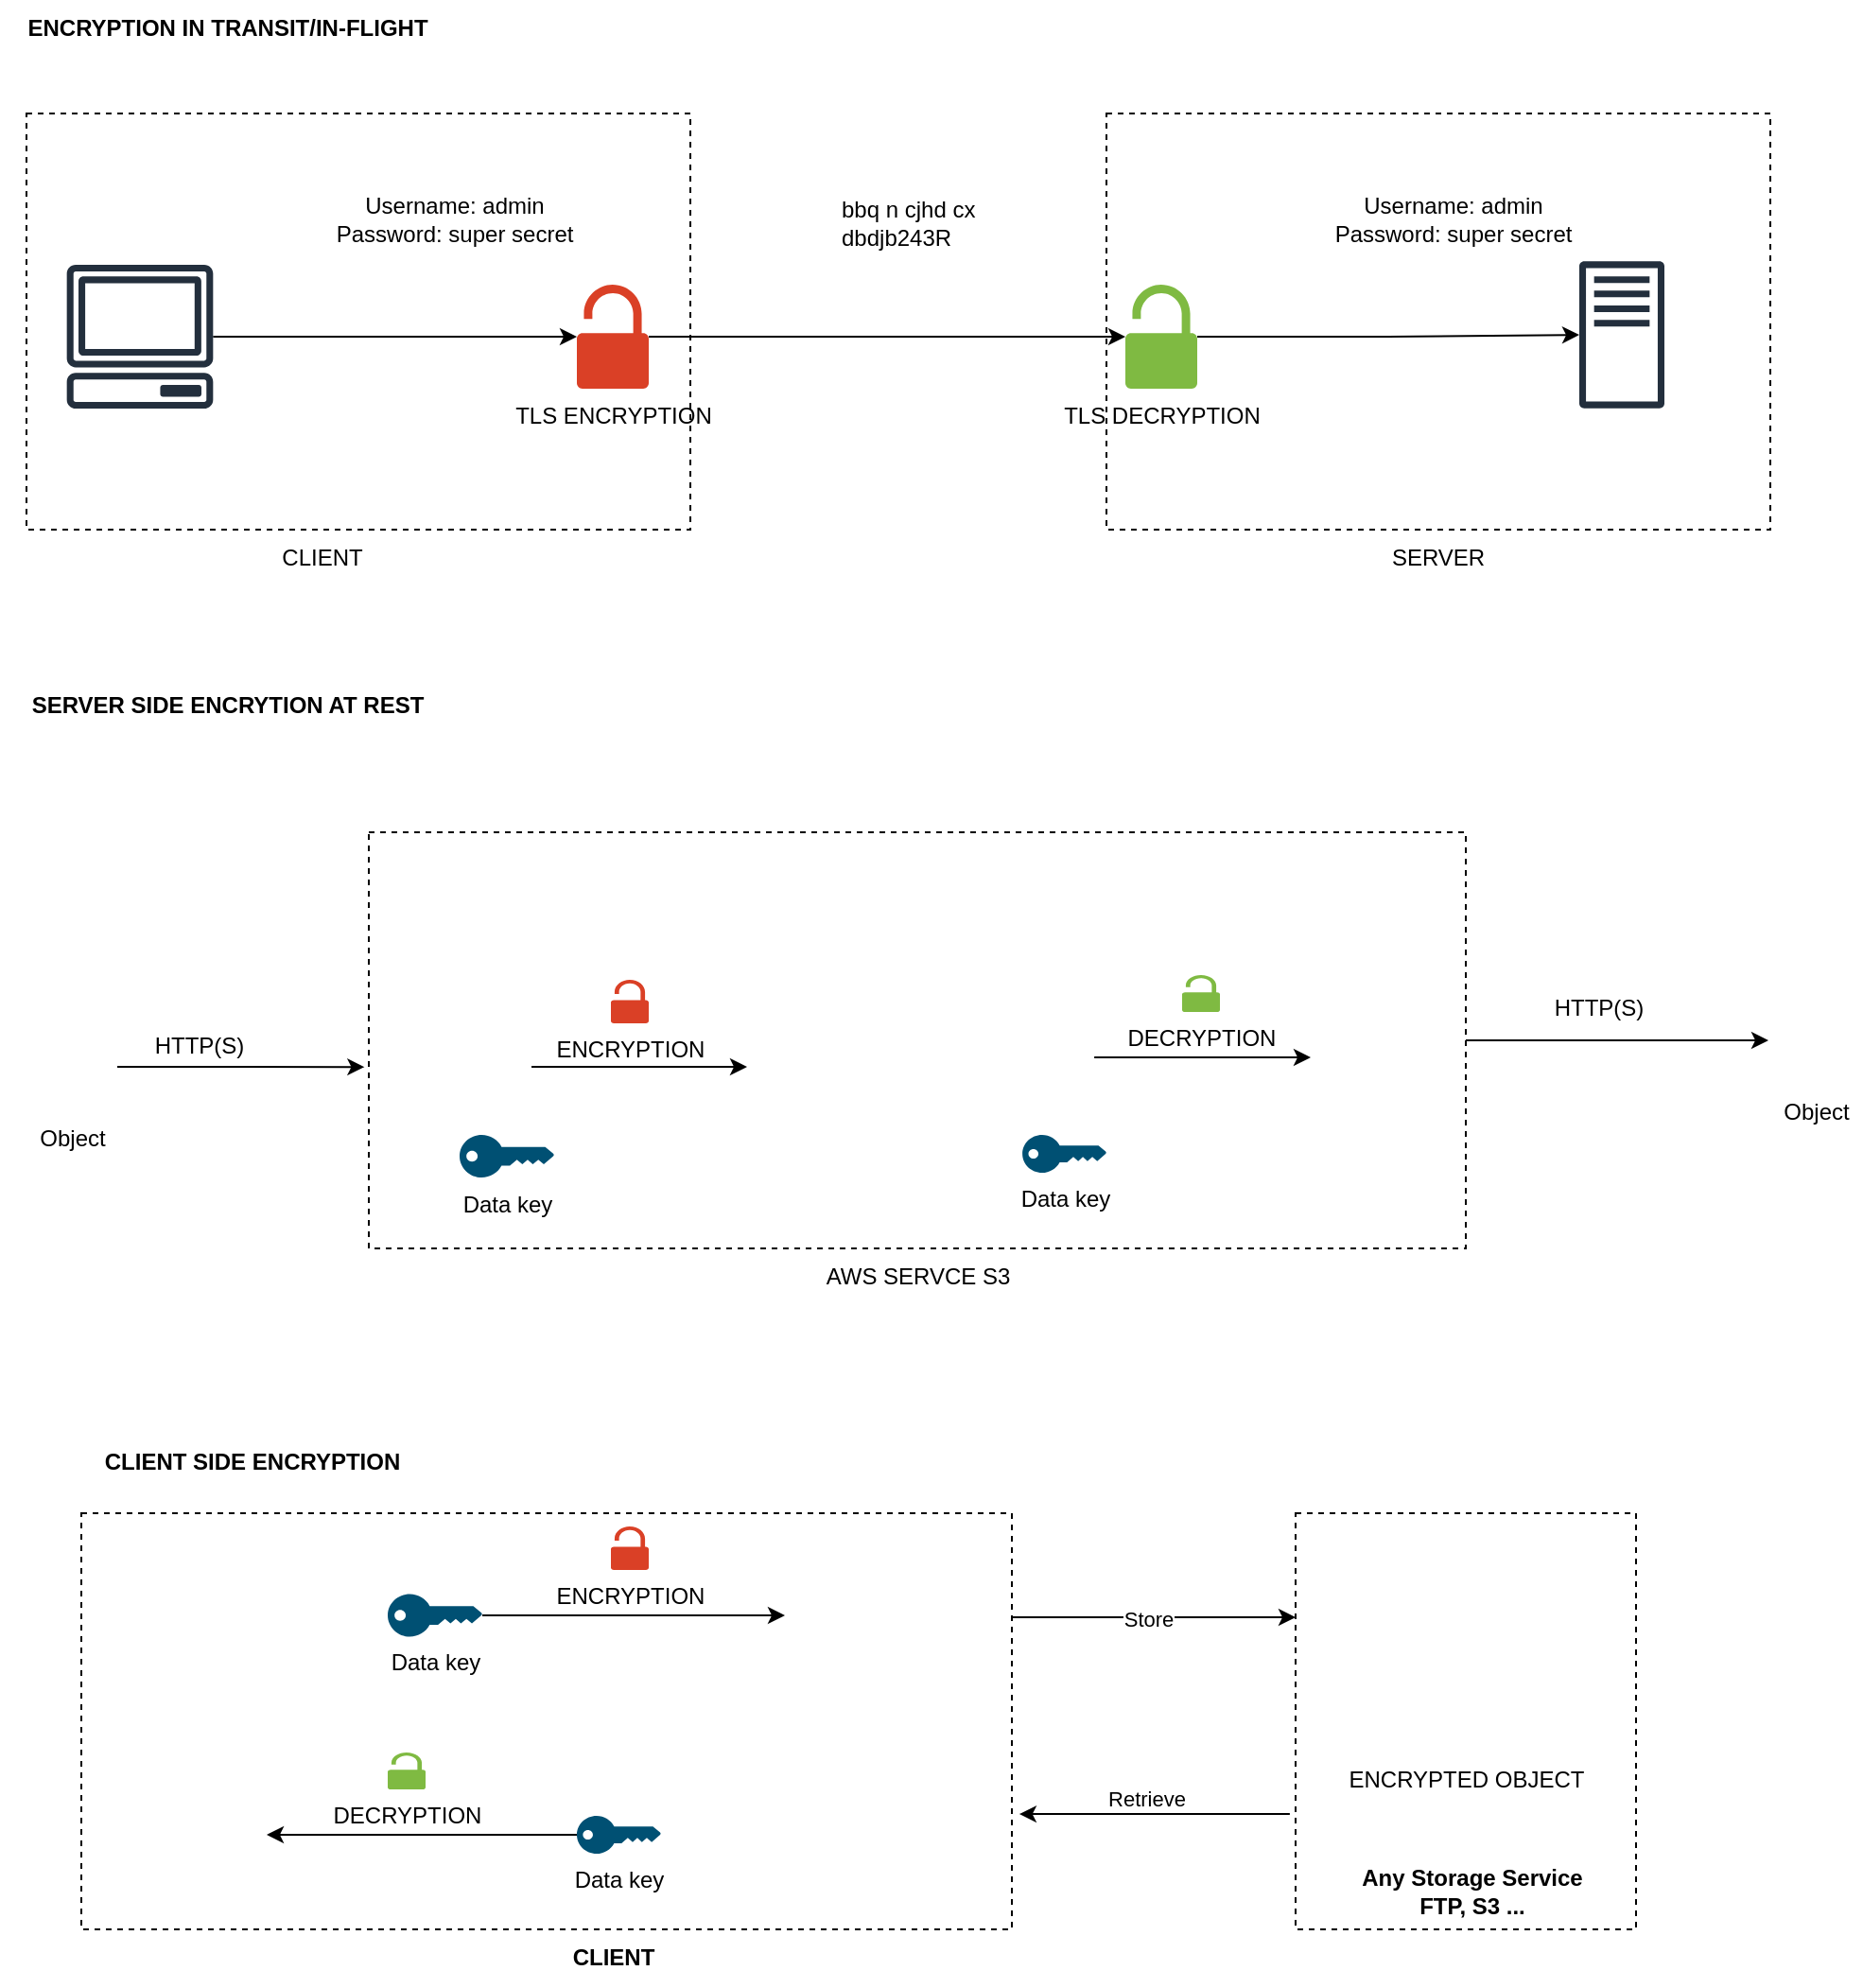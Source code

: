 <mxfile version="24.8.6">
  <diagram name="Page-1" id="VeDknJ9pX8eosaz-ulLh">
    <mxGraphModel dx="954" dy="575" grid="1" gridSize="10" guides="1" tooltips="1" connect="1" arrows="1" fold="1" page="1" pageScale="1" pageWidth="850" pageHeight="1100" math="0" shadow="0">
      <root>
        <mxCell id="0" />
        <mxCell id="1" parent="0" />
        <mxCell id="dktpJ5aIiexuoCmUl7lP-58" value="" style="rounded=0;whiteSpace=wrap;html=1;fillColor=none;dashed=1;" vertex="1" parent="1">
          <mxGeometry x="720" y="970" width="180" height="220" as="geometry" />
        </mxCell>
        <mxCell id="dktpJ5aIiexuoCmUl7lP-15" value="" style="rounded=0;whiteSpace=wrap;html=1;fillColor=none;dashed=1;" vertex="1" parent="1">
          <mxGeometry x="620" y="230" width="351" height="220" as="geometry" />
        </mxCell>
        <mxCell id="dktpJ5aIiexuoCmUl7lP-14" value="" style="rounded=0;whiteSpace=wrap;html=1;fillColor=none;dashed=1;" vertex="1" parent="1">
          <mxGeometry x="49" y="230" width="351" height="220" as="geometry" />
        </mxCell>
        <mxCell id="dktpJ5aIiexuoCmUl7lP-11" style="edgeStyle=orthogonalEdgeStyle;rounded=0;orthogonalLoop=1;jettySize=auto;html=1;" edge="1" parent="1" source="dktpJ5aIiexuoCmUl7lP-1" target="dktpJ5aIiexuoCmUl7lP-3">
          <mxGeometry relative="1" as="geometry" />
        </mxCell>
        <mxCell id="dktpJ5aIiexuoCmUl7lP-1" value="" style="sketch=0;outlineConnect=0;fontColor=#232F3E;gradientColor=none;fillColor=#232F3D;strokeColor=none;dashed=0;verticalLabelPosition=bottom;verticalAlign=top;align=center;html=1;fontSize=12;fontStyle=0;aspect=fixed;pointerEvents=1;shape=mxgraph.aws4.client;" vertex="1" parent="1">
          <mxGeometry x="70" y="310" width="78" height="76" as="geometry" />
        </mxCell>
        <mxCell id="dktpJ5aIiexuoCmUl7lP-2" value="" style="sketch=0;outlineConnect=0;fontColor=#232F3E;gradientColor=none;fillColor=#232F3D;strokeColor=none;dashed=0;verticalLabelPosition=bottom;verticalAlign=top;align=center;html=1;fontSize=12;fontStyle=0;aspect=fixed;pointerEvents=1;shape=mxgraph.aws4.traditional_server;" vertex="1" parent="1">
          <mxGeometry x="870" y="308" width="45" height="78" as="geometry" />
        </mxCell>
        <mxCell id="dktpJ5aIiexuoCmUl7lP-12" style="edgeStyle=orthogonalEdgeStyle;rounded=0;orthogonalLoop=1;jettySize=auto;html=1;" edge="1" parent="1" source="dktpJ5aIiexuoCmUl7lP-3" target="dktpJ5aIiexuoCmUl7lP-4">
          <mxGeometry relative="1" as="geometry" />
        </mxCell>
        <mxCell id="dktpJ5aIiexuoCmUl7lP-3" value="TLS ENCRYPTION" style="sketch=0;pointerEvents=1;shadow=0;dashed=0;html=1;strokeColor=none;labelPosition=center;verticalLabelPosition=bottom;verticalAlign=top;outlineConnect=0;align=center;shape=mxgraph.office.security.lock_unprotected;fillColor=#DA4026;" vertex="1" parent="1">
          <mxGeometry x="340" y="320.5" width="38" height="55" as="geometry" />
        </mxCell>
        <mxCell id="dktpJ5aIiexuoCmUl7lP-13" style="edgeStyle=orthogonalEdgeStyle;rounded=0;orthogonalLoop=1;jettySize=auto;html=1;" edge="1" parent="1" source="dktpJ5aIiexuoCmUl7lP-4" target="dktpJ5aIiexuoCmUl7lP-2">
          <mxGeometry relative="1" as="geometry" />
        </mxCell>
        <mxCell id="dktpJ5aIiexuoCmUl7lP-4" value="TLS DECRYPTION" style="sketch=0;pointerEvents=1;shadow=0;dashed=0;html=1;strokeColor=none;labelPosition=center;verticalLabelPosition=bottom;verticalAlign=top;outlineConnect=0;align=center;shape=mxgraph.office.security.lock_unprotected;fillColor=#7FBA42;" vertex="1" parent="1">
          <mxGeometry x="630" y="320.5" width="38" height="55" as="geometry" />
        </mxCell>
        <mxCell id="dktpJ5aIiexuoCmUl7lP-5" value="" style="shape=image;html=1;verticalAlign=top;verticalLabelPosition=bottom;labelBackgroundColor=#ffffff;imageAspect=0;aspect=fixed;image=https://cdn0.iconfinder.com/data/icons/evericons-24px-vol-1/24/file-text-128.png" vertex="1" parent="1">
          <mxGeometry x="170" y="270" width="48" height="48" as="geometry" />
        </mxCell>
        <mxCell id="dktpJ5aIiexuoCmUl7lP-6" value="" style="shape=image;html=1;verticalAlign=top;verticalLabelPosition=bottom;labelBackgroundColor=#ffffff;imageAspect=0;aspect=fixed;image=https://cdn0.iconfinder.com/data/icons/evericons-24px-vol-1/24/file-text-128.png" vertex="1" parent="1">
          <mxGeometry x="430" y="262" width="48" height="48" as="geometry" />
        </mxCell>
        <mxCell id="dktpJ5aIiexuoCmUl7lP-7" value="" style="shape=image;html=1;verticalAlign=top;verticalLabelPosition=bottom;labelBackgroundColor=#ffffff;imageAspect=0;aspect=fixed;image=https://cdn0.iconfinder.com/data/icons/evericons-24px-vol-1/24/file-text-128.png" vertex="1" parent="1">
          <mxGeometry x="680" y="270" width="48" height="48" as="geometry" />
        </mxCell>
        <mxCell id="dktpJ5aIiexuoCmUl7lP-8" value="Username: admin&lt;div&gt;Password: super secret&lt;/div&gt;" style="text;html=1;align=center;verticalAlign=middle;resizable=0;points=[];autosize=1;strokeColor=none;fillColor=none;" vertex="1" parent="1">
          <mxGeometry x="200" y="266" width="150" height="40" as="geometry" />
        </mxCell>
        <mxCell id="dktpJ5aIiexuoCmUl7lP-9" value="Username: admin&lt;div&gt;Password: super secret&lt;/div&gt;" style="text;html=1;align=center;verticalAlign=middle;resizable=0;points=[];autosize=1;strokeColor=none;fillColor=none;" vertex="1" parent="1">
          <mxGeometry x="728" y="266" width="150" height="40" as="geometry" />
        </mxCell>
        <mxCell id="dktpJ5aIiexuoCmUl7lP-10" value="bbq n cjhd cx&lt;div&gt;dbdjb243R&lt;/div&gt;" style="text;html=1;align=left;verticalAlign=middle;resizable=0;points=[];autosize=1;strokeColor=none;fillColor=none;" vertex="1" parent="1">
          <mxGeometry x="478" y="268" width="90" height="40" as="geometry" />
        </mxCell>
        <mxCell id="dktpJ5aIiexuoCmUl7lP-16" value="CLIENT" style="text;html=1;align=center;verticalAlign=middle;resizable=0;points=[];autosize=1;strokeColor=none;fillColor=none;" vertex="1" parent="1">
          <mxGeometry x="170" y="450" width="70" height="30" as="geometry" />
        </mxCell>
        <mxCell id="dktpJ5aIiexuoCmUl7lP-17" value="SERVER" style="text;html=1;align=center;verticalAlign=middle;resizable=0;points=[];autosize=1;strokeColor=none;fillColor=none;" vertex="1" parent="1">
          <mxGeometry x="760" y="450" width="70" height="30" as="geometry" />
        </mxCell>
        <mxCell id="dktpJ5aIiexuoCmUl7lP-18" value="Object" style="shape=image;html=1;verticalAlign=top;verticalLabelPosition=bottom;labelBackgroundColor=#ffffff;imageAspect=0;aspect=fixed;image=https://cdn0.iconfinder.com/data/icons/evericons-24px-vol-1/24/file-text-128.png" vertex="1" parent="1">
          <mxGeometry x="49" y="710" width="48" height="48" as="geometry" />
        </mxCell>
        <mxCell id="dktpJ5aIiexuoCmUl7lP-22" style="edgeStyle=orthogonalEdgeStyle;rounded=0;orthogonalLoop=1;jettySize=auto;html=1;" edge="1" parent="1" source="dktpJ5aIiexuoCmUl7lP-19">
          <mxGeometry relative="1" as="geometry">
            <mxPoint x="970" y="720" as="targetPoint" />
          </mxGeometry>
        </mxCell>
        <mxCell id="dktpJ5aIiexuoCmUl7lP-19" value="" style="rounded=0;whiteSpace=wrap;html=1;fillColor=none;dashed=1;" vertex="1" parent="1">
          <mxGeometry x="230" y="610" width="580" height="220" as="geometry" />
        </mxCell>
        <mxCell id="dktpJ5aIiexuoCmUl7lP-20" value="Object" style="shape=image;html=1;verticalAlign=top;verticalLabelPosition=bottom;labelBackgroundColor=#ffffff;imageAspect=0;aspect=fixed;image=https://cdn0.iconfinder.com/data/icons/evericons-24px-vol-1/24/file-text-128.png" vertex="1" parent="1">
          <mxGeometry x="971" y="696" width="48" height="48" as="geometry" />
        </mxCell>
        <mxCell id="dktpJ5aIiexuoCmUl7lP-21" style="edgeStyle=orthogonalEdgeStyle;rounded=0;orthogonalLoop=1;jettySize=auto;html=1;entryX=-0.004;entryY=0.564;entryDx=0;entryDy=0;entryPerimeter=0;" edge="1" parent="1" source="dktpJ5aIiexuoCmUl7lP-18" target="dktpJ5aIiexuoCmUl7lP-19">
          <mxGeometry relative="1" as="geometry" />
        </mxCell>
        <mxCell id="dktpJ5aIiexuoCmUl7lP-23" value="HTTP(S)" style="text;html=1;align=center;verticalAlign=middle;resizable=0;points=[];autosize=1;strokeColor=none;fillColor=none;" vertex="1" parent="1">
          <mxGeometry x="105" y="708" width="70" height="30" as="geometry" />
        </mxCell>
        <mxCell id="dktpJ5aIiexuoCmUl7lP-24" value="HTTP(S)" style="text;html=1;align=center;verticalAlign=middle;resizable=0;points=[];autosize=1;strokeColor=none;fillColor=none;" vertex="1" parent="1">
          <mxGeometry x="845" y="688" width="70" height="30" as="geometry" />
        </mxCell>
        <mxCell id="dktpJ5aIiexuoCmUl7lP-25" value="" style="shape=image;html=1;verticalAlign=top;verticalLabelPosition=bottom;labelBackgroundColor=#ffffff;imageAspect=0;aspect=fixed;image=https://cdn1.iconfinder.com/data/icons/bootstrap-vol-3/16/file-text-128.png" vertex="1" parent="1">
          <mxGeometry x="280" y="648" width="48" height="48" as="geometry" />
        </mxCell>
        <mxCell id="dktpJ5aIiexuoCmUl7lP-26" value="Data key" style="points=[[0,0.5,0],[0.24,0,0],[0.5,0.28,0],[0.995,0.475,0],[0.5,0.72,0],[0.24,1,0]];verticalLabelPosition=bottom;sketch=0;html=1;verticalAlign=top;aspect=fixed;align=center;pointerEvents=1;shape=mxgraph.cisco19.key;fillColor=#005073;strokeColor=none;" vertex="1" parent="1">
          <mxGeometry x="278" y="770" width="50" height="22.5" as="geometry" />
        </mxCell>
        <mxCell id="dktpJ5aIiexuoCmUl7lP-33" style="edgeStyle=orthogonalEdgeStyle;rounded=0;orthogonalLoop=1;jettySize=auto;html=1;entryX=0;entryY=0.5;entryDx=0;entryDy=0;" edge="1" parent="1" source="dktpJ5aIiexuoCmUl7lP-27" target="dktpJ5aIiexuoCmUl7lP-28">
          <mxGeometry relative="1" as="geometry" />
        </mxCell>
        <mxCell id="dktpJ5aIiexuoCmUl7lP-27" value="" style="shape=image;html=1;verticalAlign=top;verticalLabelPosition=bottom;labelBackgroundColor=#ffffff;imageAspect=0;aspect=fixed;image=https://cdn2.iconfinder.com/data/icons/arrows-and-universal-actions-icon-set/256/plus-128.png" vertex="1" parent="1">
          <mxGeometry x="278" y="715" width="38" height="38" as="geometry" />
        </mxCell>
        <mxCell id="dktpJ5aIiexuoCmUl7lP-28" value="" style="shape=image;html=1;verticalAlign=top;verticalLabelPosition=bottom;labelBackgroundColor=#ffffff;imageAspect=0;aspect=fixed;image=https://cdn1.iconfinder.com/data/icons/bootstrap-vol-2/16/file-earmark-lock-128.png" vertex="1" parent="1">
          <mxGeometry x="430" y="710" width="48" height="48" as="geometry" />
        </mxCell>
        <mxCell id="dktpJ5aIiexuoCmUl7lP-29" value="" style="shape=image;html=1;verticalAlign=top;verticalLabelPosition=bottom;labelBackgroundColor=#ffffff;imageAspect=0;aspect=fixed;image=https://cdn1.iconfinder.com/data/icons/bootstrap-vol-2/16/file-earmark-lock-128.png" vertex="1" parent="1">
          <mxGeometry x="572" y="640" width="48" height="48" as="geometry" />
        </mxCell>
        <mxCell id="dktpJ5aIiexuoCmUl7lP-30" value="" style="shape=image;html=1;verticalAlign=top;verticalLabelPosition=bottom;labelBackgroundColor=#ffffff;imageAspect=0;aspect=fixed;image=https://cdn1.iconfinder.com/data/icons/bootstrap-vol-3/16/file-text-128.png" vertex="1" parent="1">
          <mxGeometry x="728" y="705" width="48" height="48" as="geometry" />
        </mxCell>
        <mxCell id="dktpJ5aIiexuoCmUl7lP-31" value="Data key" style="points=[[0,0.5,0],[0.24,0,0],[0.5,0.28,0],[0.995,0.475,0],[0.5,0.72,0],[0.24,1,0]];verticalLabelPosition=bottom;sketch=0;html=1;verticalAlign=top;aspect=fixed;align=center;pointerEvents=1;shape=mxgraph.cisco19.key;fillColor=#005073;strokeColor=none;" vertex="1" parent="1">
          <mxGeometry x="575.56" y="770" width="44.44" height="20" as="geometry" />
        </mxCell>
        <mxCell id="dktpJ5aIiexuoCmUl7lP-35" style="edgeStyle=orthogonalEdgeStyle;rounded=0;orthogonalLoop=1;jettySize=auto;html=1;" edge="1" parent="1" source="dktpJ5aIiexuoCmUl7lP-32" target="dktpJ5aIiexuoCmUl7lP-30">
          <mxGeometry relative="1" as="geometry" />
        </mxCell>
        <mxCell id="dktpJ5aIiexuoCmUl7lP-32" value="" style="shape=image;html=1;verticalAlign=top;verticalLabelPosition=bottom;labelBackgroundColor=#ffffff;imageAspect=0;aspect=fixed;image=https://cdn2.iconfinder.com/data/icons/arrows-and-universal-actions-icon-set/256/plus-128.png" vertex="1" parent="1">
          <mxGeometry x="575.56" y="710" width="38" height="38" as="geometry" />
        </mxCell>
        <mxCell id="dktpJ5aIiexuoCmUl7lP-36" value="ENCRYPTION" style="sketch=0;pointerEvents=1;shadow=0;dashed=0;html=1;strokeColor=none;labelPosition=center;verticalLabelPosition=bottom;verticalAlign=top;outlineConnect=0;align=center;shape=mxgraph.office.security.lock_unprotected;fillColor=#DA4026;" vertex="1" parent="1">
          <mxGeometry x="358" y="688" width="20" height="23" as="geometry" />
        </mxCell>
        <mxCell id="dktpJ5aIiexuoCmUl7lP-37" value="DECRYPTION" style="sketch=0;pointerEvents=1;shadow=0;dashed=0;html=1;strokeColor=none;labelPosition=center;verticalLabelPosition=bottom;verticalAlign=top;outlineConnect=0;align=center;shape=mxgraph.office.security.lock_unprotected;fillColor=#7FBA42;" vertex="1" parent="1">
          <mxGeometry x="660" y="685.5" width="20" height="19.5" as="geometry" />
        </mxCell>
        <mxCell id="dktpJ5aIiexuoCmUl7lP-38" value="AWS SERVCE S3" style="text;html=1;align=center;verticalAlign=middle;resizable=0;points=[];autosize=1;strokeColor=none;fillColor=none;" vertex="1" parent="1">
          <mxGeometry x="460" y="830" width="120" height="30" as="geometry" />
        </mxCell>
        <mxCell id="dktpJ5aIiexuoCmUl7lP-39" value="SERVER SIDE ENCRYTION AT REST" style="text;html=1;align=center;verticalAlign=middle;resizable=0;points=[];autosize=1;strokeColor=none;fillColor=none;fontStyle=1" vertex="1" parent="1">
          <mxGeometry x="40" y="528" width="230" height="30" as="geometry" />
        </mxCell>
        <mxCell id="dktpJ5aIiexuoCmUl7lP-40" value="&lt;b&gt;ENCRYPTION IN TRANSIT/IN-FLIGHT&lt;/b&gt;" style="text;html=1;align=center;verticalAlign=middle;resizable=0;points=[];autosize=1;strokeColor=none;fillColor=none;" vertex="1" parent="1">
          <mxGeometry x="35" y="170" width="240" height="30" as="geometry" />
        </mxCell>
        <mxCell id="dktpJ5aIiexuoCmUl7lP-41" value="" style="rounded=0;whiteSpace=wrap;html=1;fillColor=none;dashed=1;" vertex="1" parent="1">
          <mxGeometry x="78" y="970" width="492" height="220" as="geometry" />
        </mxCell>
        <mxCell id="dktpJ5aIiexuoCmUl7lP-42" value="" style="shape=image;html=1;verticalAlign=top;verticalLabelPosition=bottom;labelBackgroundColor=#ffffff;imageAspect=0;aspect=fixed;image=https://cdn1.iconfinder.com/data/icons/bootstrap-vol-3/16/file-text-128.png" vertex="1" parent="1">
          <mxGeometry x="128" y="1008" width="48" height="48" as="geometry" />
        </mxCell>
        <mxCell id="dktpJ5aIiexuoCmUl7lP-55" style="edgeStyle=orthogonalEdgeStyle;rounded=0;orthogonalLoop=1;jettySize=auto;html=1;entryX=0;entryY=0.5;entryDx=0;entryDy=0;" edge="1" parent="1" source="dktpJ5aIiexuoCmUl7lP-43" target="dktpJ5aIiexuoCmUl7lP-46">
          <mxGeometry relative="1" as="geometry" />
        </mxCell>
        <mxCell id="dktpJ5aIiexuoCmUl7lP-43" value="Data key" style="points=[[0,0.5,0],[0.24,0,0],[0.5,0.28,0],[0.995,0.475,0],[0.5,0.72,0],[0.24,1,0]];verticalLabelPosition=bottom;sketch=0;html=1;verticalAlign=top;aspect=fixed;align=center;pointerEvents=1;shape=mxgraph.cisco19.key;fillColor=#005073;strokeColor=none;" vertex="1" parent="1">
          <mxGeometry x="240" y="1012.75" width="50" height="22.5" as="geometry" />
        </mxCell>
        <mxCell id="dktpJ5aIiexuoCmUl7lP-45" value="" style="shape=image;html=1;verticalAlign=top;verticalLabelPosition=bottom;labelBackgroundColor=#ffffff;imageAspect=0;aspect=fixed;image=https://cdn2.iconfinder.com/data/icons/arrows-and-universal-actions-icon-set/256/plus-128.png" vertex="1" parent="1">
          <mxGeometry x="186" y="1005" width="38" height="38" as="geometry" />
        </mxCell>
        <mxCell id="dktpJ5aIiexuoCmUl7lP-46" value="" style="shape=image;html=1;verticalAlign=top;verticalLabelPosition=bottom;labelBackgroundColor=#ffffff;imageAspect=0;aspect=fixed;image=https://cdn1.iconfinder.com/data/icons/bootstrap-vol-2/16/file-earmark-lock-128.png" vertex="1" parent="1">
          <mxGeometry x="450" y="1000" width="48" height="48" as="geometry" />
        </mxCell>
        <mxCell id="dktpJ5aIiexuoCmUl7lP-47" value="" style="shape=image;html=1;verticalAlign=top;verticalLabelPosition=bottom;labelBackgroundColor=#ffffff;imageAspect=0;aspect=fixed;image=https://cdn1.iconfinder.com/data/icons/bootstrap-vol-2/16/file-earmark-lock-128.png" vertex="1" parent="1">
          <mxGeometry x="450" y="1116" width="48" height="48" as="geometry" />
        </mxCell>
        <mxCell id="dktpJ5aIiexuoCmUl7lP-48" value="" style="shape=image;html=1;verticalAlign=top;verticalLabelPosition=bottom;labelBackgroundColor=#ffffff;imageAspect=0;aspect=fixed;image=https://cdn1.iconfinder.com/data/icons/bootstrap-vol-3/16/file-text-128.png" vertex="1" parent="1">
          <mxGeometry x="128" y="1116" width="48" height="48" as="geometry" />
        </mxCell>
        <mxCell id="dktpJ5aIiexuoCmUl7lP-56" style="edgeStyle=orthogonalEdgeStyle;rounded=0;orthogonalLoop=1;jettySize=auto;html=1;" edge="1" parent="1" source="dktpJ5aIiexuoCmUl7lP-49" target="dktpJ5aIiexuoCmUl7lP-48">
          <mxGeometry relative="1" as="geometry" />
        </mxCell>
        <mxCell id="dktpJ5aIiexuoCmUl7lP-49" value="Data key" style="points=[[0,0.5,0],[0.24,0,0],[0.5,0.28,0],[0.995,0.475,0],[0.5,0.72,0],[0.24,1,0]];verticalLabelPosition=bottom;sketch=0;html=1;verticalAlign=top;aspect=fixed;align=center;pointerEvents=1;shape=mxgraph.cisco19.key;fillColor=#005073;strokeColor=none;" vertex="1" parent="1">
          <mxGeometry x="340.0" y="1130" width="44.44" height="20" as="geometry" />
        </mxCell>
        <mxCell id="dktpJ5aIiexuoCmUl7lP-51" value="" style="shape=image;html=1;verticalAlign=top;verticalLabelPosition=bottom;labelBackgroundColor=#ffffff;imageAspect=0;aspect=fixed;image=https://cdn2.iconfinder.com/data/icons/arrows-and-universal-actions-icon-set/256/plus-128.png" vertex="1" parent="1">
          <mxGeometry x="400.0" y="1121" width="38" height="38" as="geometry" />
        </mxCell>
        <mxCell id="dktpJ5aIiexuoCmUl7lP-52" value="ENCRYPTION" style="sketch=0;pointerEvents=1;shadow=0;dashed=0;html=1;strokeColor=none;labelPosition=center;verticalLabelPosition=bottom;verticalAlign=top;outlineConnect=0;align=center;shape=mxgraph.office.security.lock_unprotected;fillColor=#DA4026;" vertex="1" parent="1">
          <mxGeometry x="358" y="977" width="20" height="23" as="geometry" />
        </mxCell>
        <mxCell id="dktpJ5aIiexuoCmUl7lP-53" value="DECRYPTION" style="sketch=0;pointerEvents=1;shadow=0;dashed=0;html=1;strokeColor=none;labelPosition=center;verticalLabelPosition=bottom;verticalAlign=top;outlineConnect=0;align=center;shape=mxgraph.office.security.lock_unprotected;fillColor=#7FBA42;" vertex="1" parent="1">
          <mxGeometry x="240" y="1096.5" width="20" height="19.5" as="geometry" />
        </mxCell>
        <mxCell id="dktpJ5aIiexuoCmUl7lP-54" value="CLIENT" style="text;html=1;align=center;verticalAlign=middle;resizable=0;points=[];autosize=1;strokeColor=none;fillColor=none;fontStyle=1" vertex="1" parent="1">
          <mxGeometry x="324" y="1190" width="70" height="30" as="geometry" />
        </mxCell>
        <mxCell id="dktpJ5aIiexuoCmUl7lP-57" value="ENCRYPTED OBJECT" style="shape=image;html=1;verticalAlign=top;verticalLabelPosition=bottom;labelBackgroundColor=#ffffff;imageAspect=0;aspect=fixed;image=https://cdn0.iconfinder.com/data/icons/phosphor-fill-vol-2/256/file-lock-fill-128.png" vertex="1" parent="1">
          <mxGeometry x="781" y="1038.5" width="58" height="58" as="geometry" />
        </mxCell>
        <mxCell id="dktpJ5aIiexuoCmUl7lP-59" value="Any Storage Service&lt;div&gt;FTP, S3 ...&lt;/div&gt;" style="text;html=1;align=center;verticalAlign=middle;resizable=0;points=[];autosize=1;strokeColor=none;fillColor=none;fontStyle=1" vertex="1" parent="1">
          <mxGeometry x="748" y="1150" width="130" height="40" as="geometry" />
        </mxCell>
        <mxCell id="dktpJ5aIiexuoCmUl7lP-60" value="" style="endArrow=classic;html=1;rounded=0;exitX=1;exitY=0.25;exitDx=0;exitDy=0;entryX=0;entryY=0.25;entryDx=0;entryDy=0;" edge="1" parent="1" source="dktpJ5aIiexuoCmUl7lP-41" target="dktpJ5aIiexuoCmUl7lP-58">
          <mxGeometry width="50" height="50" relative="1" as="geometry">
            <mxPoint x="750" y="1110" as="sourcePoint" />
            <mxPoint x="800" y="1060" as="targetPoint" />
          </mxGeometry>
        </mxCell>
        <mxCell id="dktpJ5aIiexuoCmUl7lP-64" value="Store" style="edgeLabel;html=1;align=center;verticalAlign=middle;resizable=0;points=[];" vertex="1" connectable="0" parent="dktpJ5aIiexuoCmUl7lP-60">
          <mxGeometry x="-0.04" y="-1" relative="1" as="geometry">
            <mxPoint as="offset" />
          </mxGeometry>
        </mxCell>
        <mxCell id="dktpJ5aIiexuoCmUl7lP-61" value="" style="endArrow=classic;html=1;rounded=0;exitX=-0.017;exitY=0.723;exitDx=0;exitDy=0;entryX=1.008;entryY=0.723;entryDx=0;entryDy=0;entryPerimeter=0;exitPerimeter=0;" edge="1" parent="1" source="dktpJ5aIiexuoCmUl7lP-58" target="dktpJ5aIiexuoCmUl7lP-41">
          <mxGeometry width="50" height="50" relative="1" as="geometry">
            <mxPoint x="580" y="1035" as="sourcePoint" />
            <mxPoint x="730" y="1035" as="targetPoint" />
          </mxGeometry>
        </mxCell>
        <mxCell id="dktpJ5aIiexuoCmUl7lP-63" value="Retrieve" style="edgeLabel;html=1;align=center;verticalAlign=middle;resizable=0;points=[];" vertex="1" connectable="0" parent="dktpJ5aIiexuoCmUl7lP-61">
          <mxGeometry x="0.062" y="-8" relative="1" as="geometry">
            <mxPoint as="offset" />
          </mxGeometry>
        </mxCell>
        <mxCell id="dktpJ5aIiexuoCmUl7lP-65" value="CLIENT SIDE ENCRYPTION" style="text;html=1;align=center;verticalAlign=middle;resizable=0;points=[];autosize=1;strokeColor=none;fillColor=none;fontStyle=1" vertex="1" parent="1">
          <mxGeometry x="78" y="928" width="180" height="30" as="geometry" />
        </mxCell>
      </root>
    </mxGraphModel>
  </diagram>
</mxfile>
